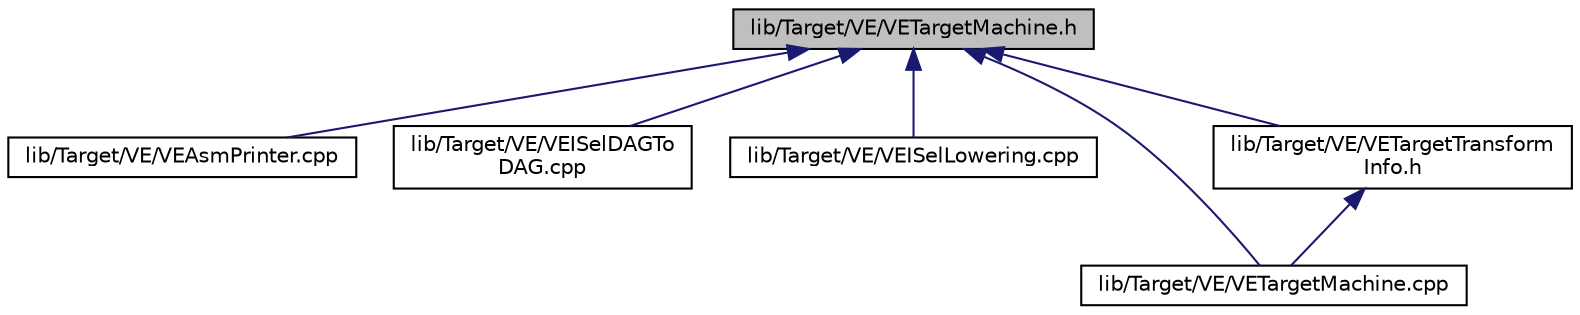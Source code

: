 digraph "lib/Target/VE/VETargetMachine.h"
{
 // LATEX_PDF_SIZE
  bgcolor="transparent";
  edge [fontname="Helvetica",fontsize="10",labelfontname="Helvetica",labelfontsize="10"];
  node [fontname="Helvetica",fontsize="10",shape=record];
  Node1 [label="lib/Target/VE/VETargetMachine.h",height=0.2,width=0.4,color="black", fillcolor="grey75", style="filled", fontcolor="black",tooltip=" "];
  Node1 -> Node2 [dir="back",color="midnightblue",fontsize="10",style="solid",fontname="Helvetica"];
  Node2 [label="lib/Target/VE/VEAsmPrinter.cpp",height=0.2,width=0.4,color="black",URL="$VEAsmPrinter_8cpp.html",tooltip=" "];
  Node1 -> Node3 [dir="back",color="midnightblue",fontsize="10",style="solid",fontname="Helvetica"];
  Node3 [label="lib/Target/VE/VEISelDAGTo\lDAG.cpp",height=0.2,width=0.4,color="black",URL="$VEISelDAGToDAG_8cpp.html",tooltip=" "];
  Node1 -> Node4 [dir="back",color="midnightblue",fontsize="10",style="solid",fontname="Helvetica"];
  Node4 [label="lib/Target/VE/VEISelLowering.cpp",height=0.2,width=0.4,color="black",URL="$VEISelLowering_8cpp.html",tooltip=" "];
  Node1 -> Node5 [dir="back",color="midnightblue",fontsize="10",style="solid",fontname="Helvetica"];
  Node5 [label="lib/Target/VE/VETargetMachine.cpp",height=0.2,width=0.4,color="black",URL="$VETargetMachine_8cpp.html",tooltip=" "];
  Node1 -> Node6 [dir="back",color="midnightblue",fontsize="10",style="solid",fontname="Helvetica"];
  Node6 [label="lib/Target/VE/VETargetTransform\lInfo.h",height=0.2,width=0.4,color="black",URL="$VETargetTransformInfo_8h.html",tooltip=" "];
  Node6 -> Node5 [dir="back",color="midnightblue",fontsize="10",style="solid",fontname="Helvetica"];
}
